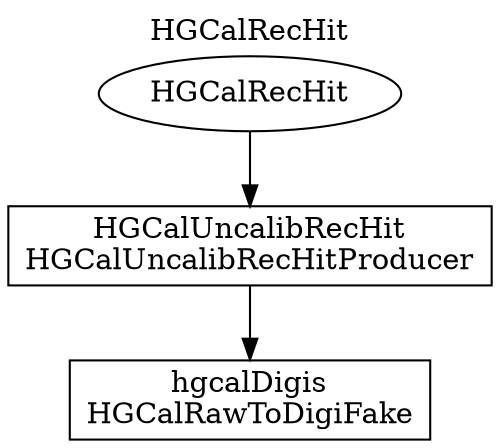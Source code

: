 digraph RECO { graph [label = "HGCalRecHit", labelloc=top];
64[label=HGCalRecHit, tooltip=HGCalRecHitProducer, color=black];
65[label="HGCalUncalibRecHit\nHGCalUncalibRecHitProducer", tooltip=HGCalUncalibRecHitProducer, color=black, shape=box];
64 -> 65;
441[label="hgcalDigis\nHGCalRawToDigiFake", tooltip=HGCalRawToDigiFake, color=black, shape=box];
65 -> 441;
}
